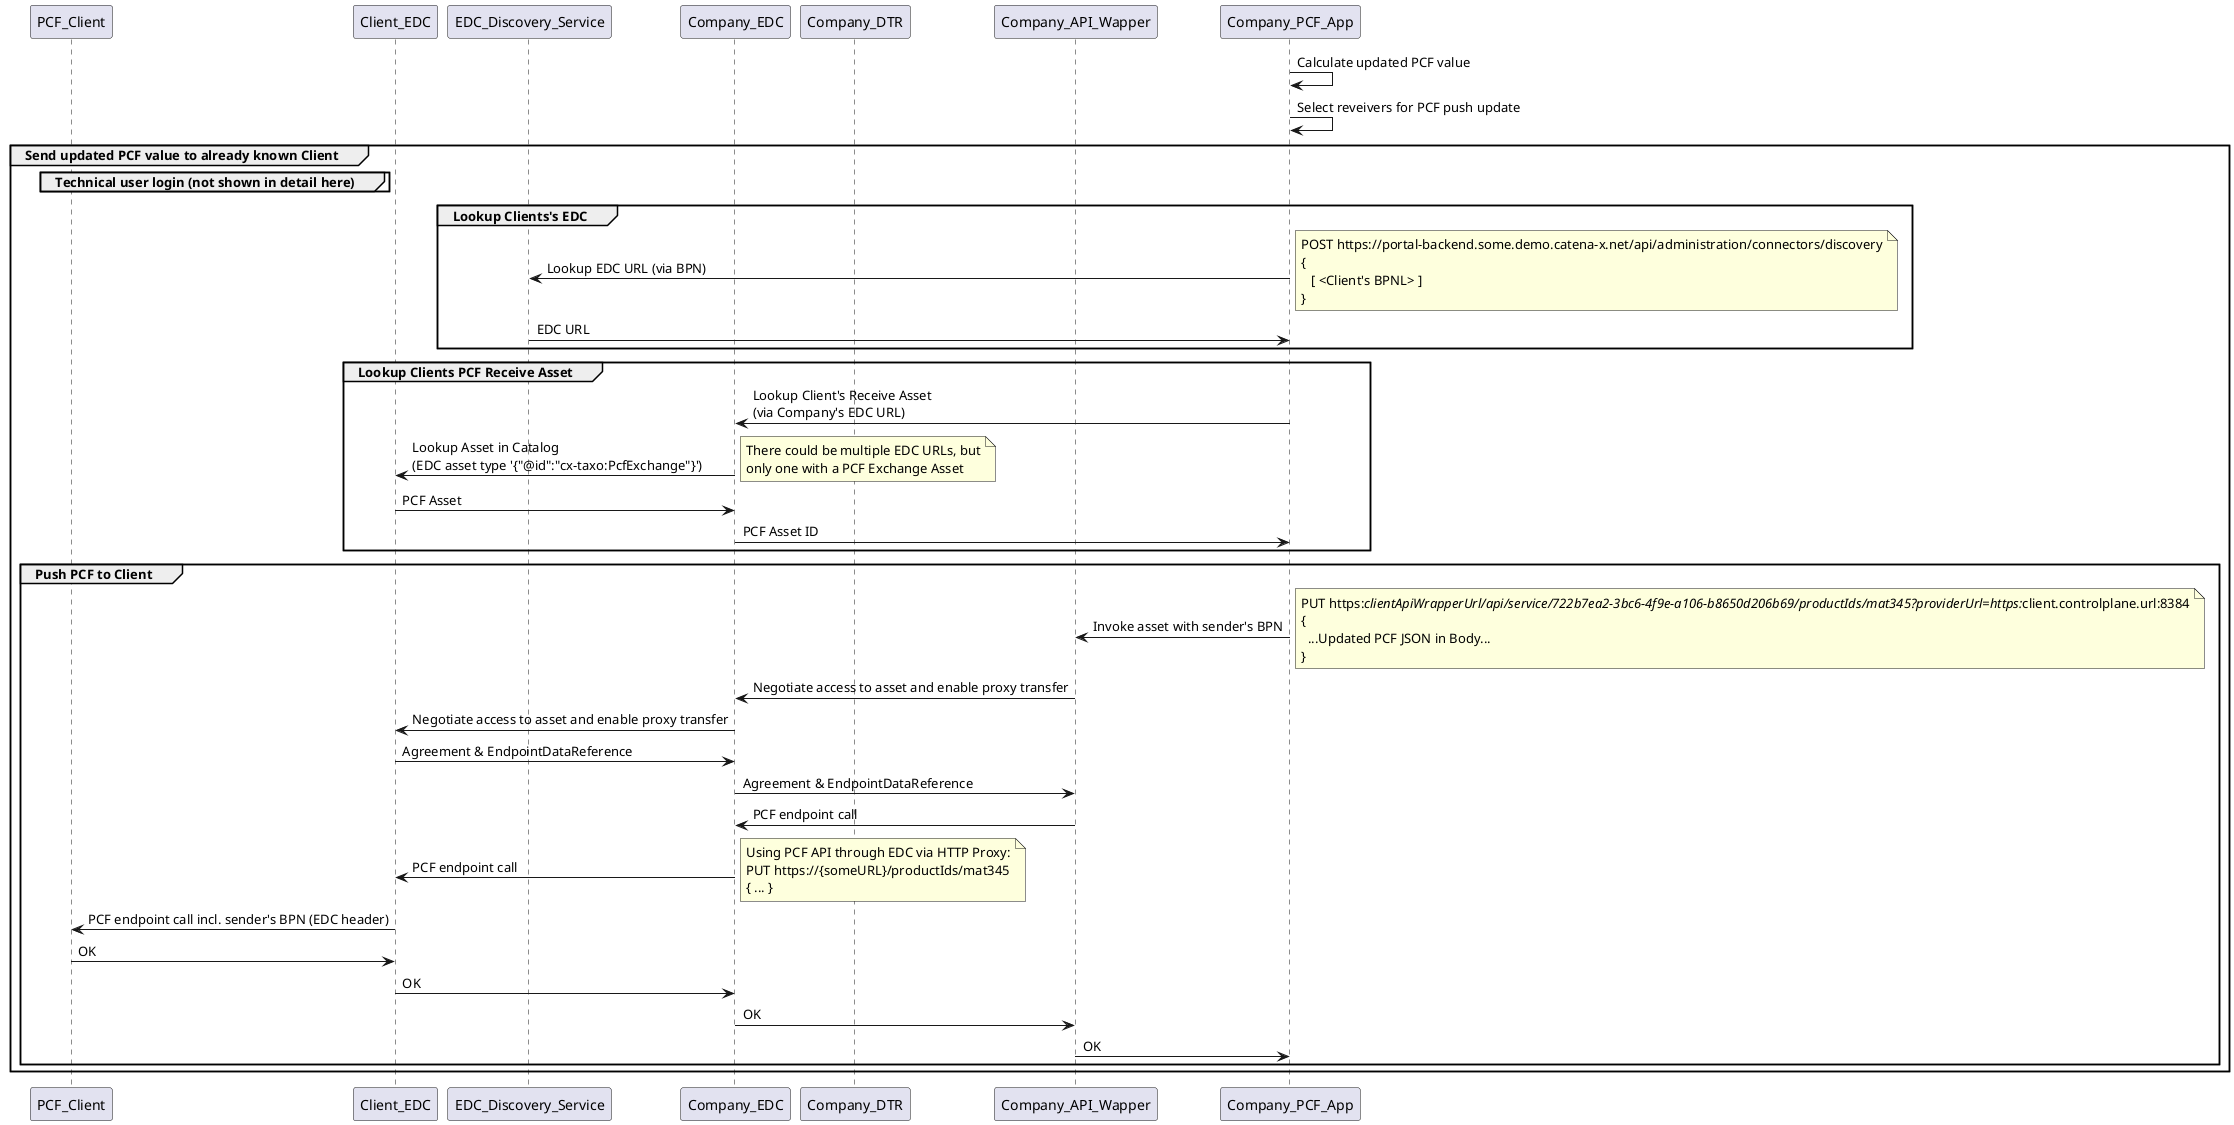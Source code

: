 @startuml "PCF Update pushed through EDC"

participant PCF_Client
participant Client_EDC
participant EDC_Discovery_Service
participant Company_EDC
participant Company_DTR
participant Company_API_Wapper
participant Company_PCF_App

Company_PCF_App -> Company_PCF_App: Calculate updated PCF value
Company_PCF_App -> Company_PCF_App: Select reveivers for PCF push update

group Send updated PCF value to already known Client

group Technical user login (not shown in detail here)
end

group Lookup Clients's EDC
Company_PCF_App -> EDC_Discovery_Service: Lookup EDC URL (via BPN)
note right
POST https://portal-backend.some.demo.catena-x.net/api/administration/connectors/discovery
{
   [ <Client's BPNL> ] 
}
end note
EDC_Discovery_Service -> Company_PCF_App: EDC URL
end

group Lookup Clients PCF Receive Asset
Company_PCF_App -> Company_EDC: Lookup Client's Receive Asset\n(via Company's EDC URL)
Company_EDC -> Client_EDC: Lookup Asset in Catalog\n(EDC asset type '{"@id":"cx-taxo:PcfExchange"}')
note right
There could be multiple EDC URLs, but
only one with a PCF Exchange Asset
end note
Client_EDC -> Company_EDC: PCF Asset
Company_EDC -> Company_PCF_App: PCF Asset ID
end

group Push PCF to Client
Company_PCF_App -> Company_API_Wapper: Invoke asset with sender's BPN
note right
PUT https://clientApiWrapperUrl/api/service/722b7ea2-3bc6-4f9e-a106-b8650d206b69/productIds/mat345?providerUrl=https://client.controlplane.url:8384
{
  ...Updated PCF JSON in Body...
}
end note
Company_API_Wapper -> Company_EDC: Negotiate access to asset and enable proxy transfer
Company_EDC -> Client_EDC: Negotiate access to asset and enable proxy transfer
Client_EDC -> Company_EDC: Agreement & EndpointDataReference
Company_EDC -> Company_API_Wapper: Agreement & EndpointDataReference
Company_API_Wapper -> Company_EDC: PCF endpoint call
Company_EDC -> Client_EDC: PCF endpoint call
note right
Using PCF API through EDC via HTTP Proxy:
PUT https://{someURL}/productIds/mat345
{ ... }
end note
Client_EDC -> PCF_Client: PCF endpoint call incl. sender's BPN (EDC header)
PCF_Client -> Client_EDC: OK
Client_EDC -> Company_EDC: OK
Company_EDC -> Company_API_Wapper: OK
Company_API_Wapper -> Company_PCF_App: OK
end
end
 
@enduml
